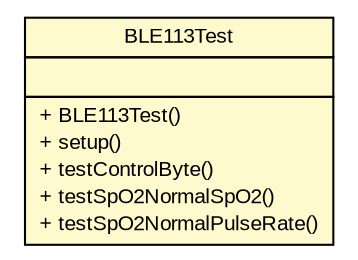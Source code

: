#!/usr/local/bin/dot
#
# Class diagram 
# Generated by UMLGraph version R5_6 (http://www.umlgraph.org/)
#

digraph G {
	edge [fontname="arial",fontsize=10,labelfontname="arial",labelfontsize=10];
	node [fontname="arial",fontsize=10,shape=plaintext];
	nodesep=0.25;
	ranksep=0.5;
	// de.fhg.fit.biomos.sensorplatform.sensor.BLE113Test
	c2 [label=<<table title="de.fhg.fit.biomos.sensorplatform.sensor.BLE113Test" border="0" cellborder="1" cellspacing="0" cellpadding="2" port="p" bgcolor="lemonChiffon" href="./BLE113Test.html">
		<tr><td><table border="0" cellspacing="0" cellpadding="1">
<tr><td align="center" balign="center"> BLE113Test </td></tr>
		</table></td></tr>
		<tr><td><table border="0" cellspacing="0" cellpadding="1">
<tr><td align="left" balign="left">  </td></tr>
		</table></td></tr>
		<tr><td><table border="0" cellspacing="0" cellpadding="1">
<tr><td align="left" balign="left"> + BLE113Test() </td></tr>
<tr><td align="left" balign="left"> + setup() </td></tr>
<tr><td align="left" balign="left"> + testControlByte() </td></tr>
<tr><td align="left" balign="left"> + testSpO2NormalSpO2() </td></tr>
<tr><td align="left" balign="left"> + testSpO2NormalPulseRate() </td></tr>
		</table></td></tr>
		</table>>, URL="./BLE113Test.html", fontname="arial", fontcolor="black", fontsize=10.0];
}

